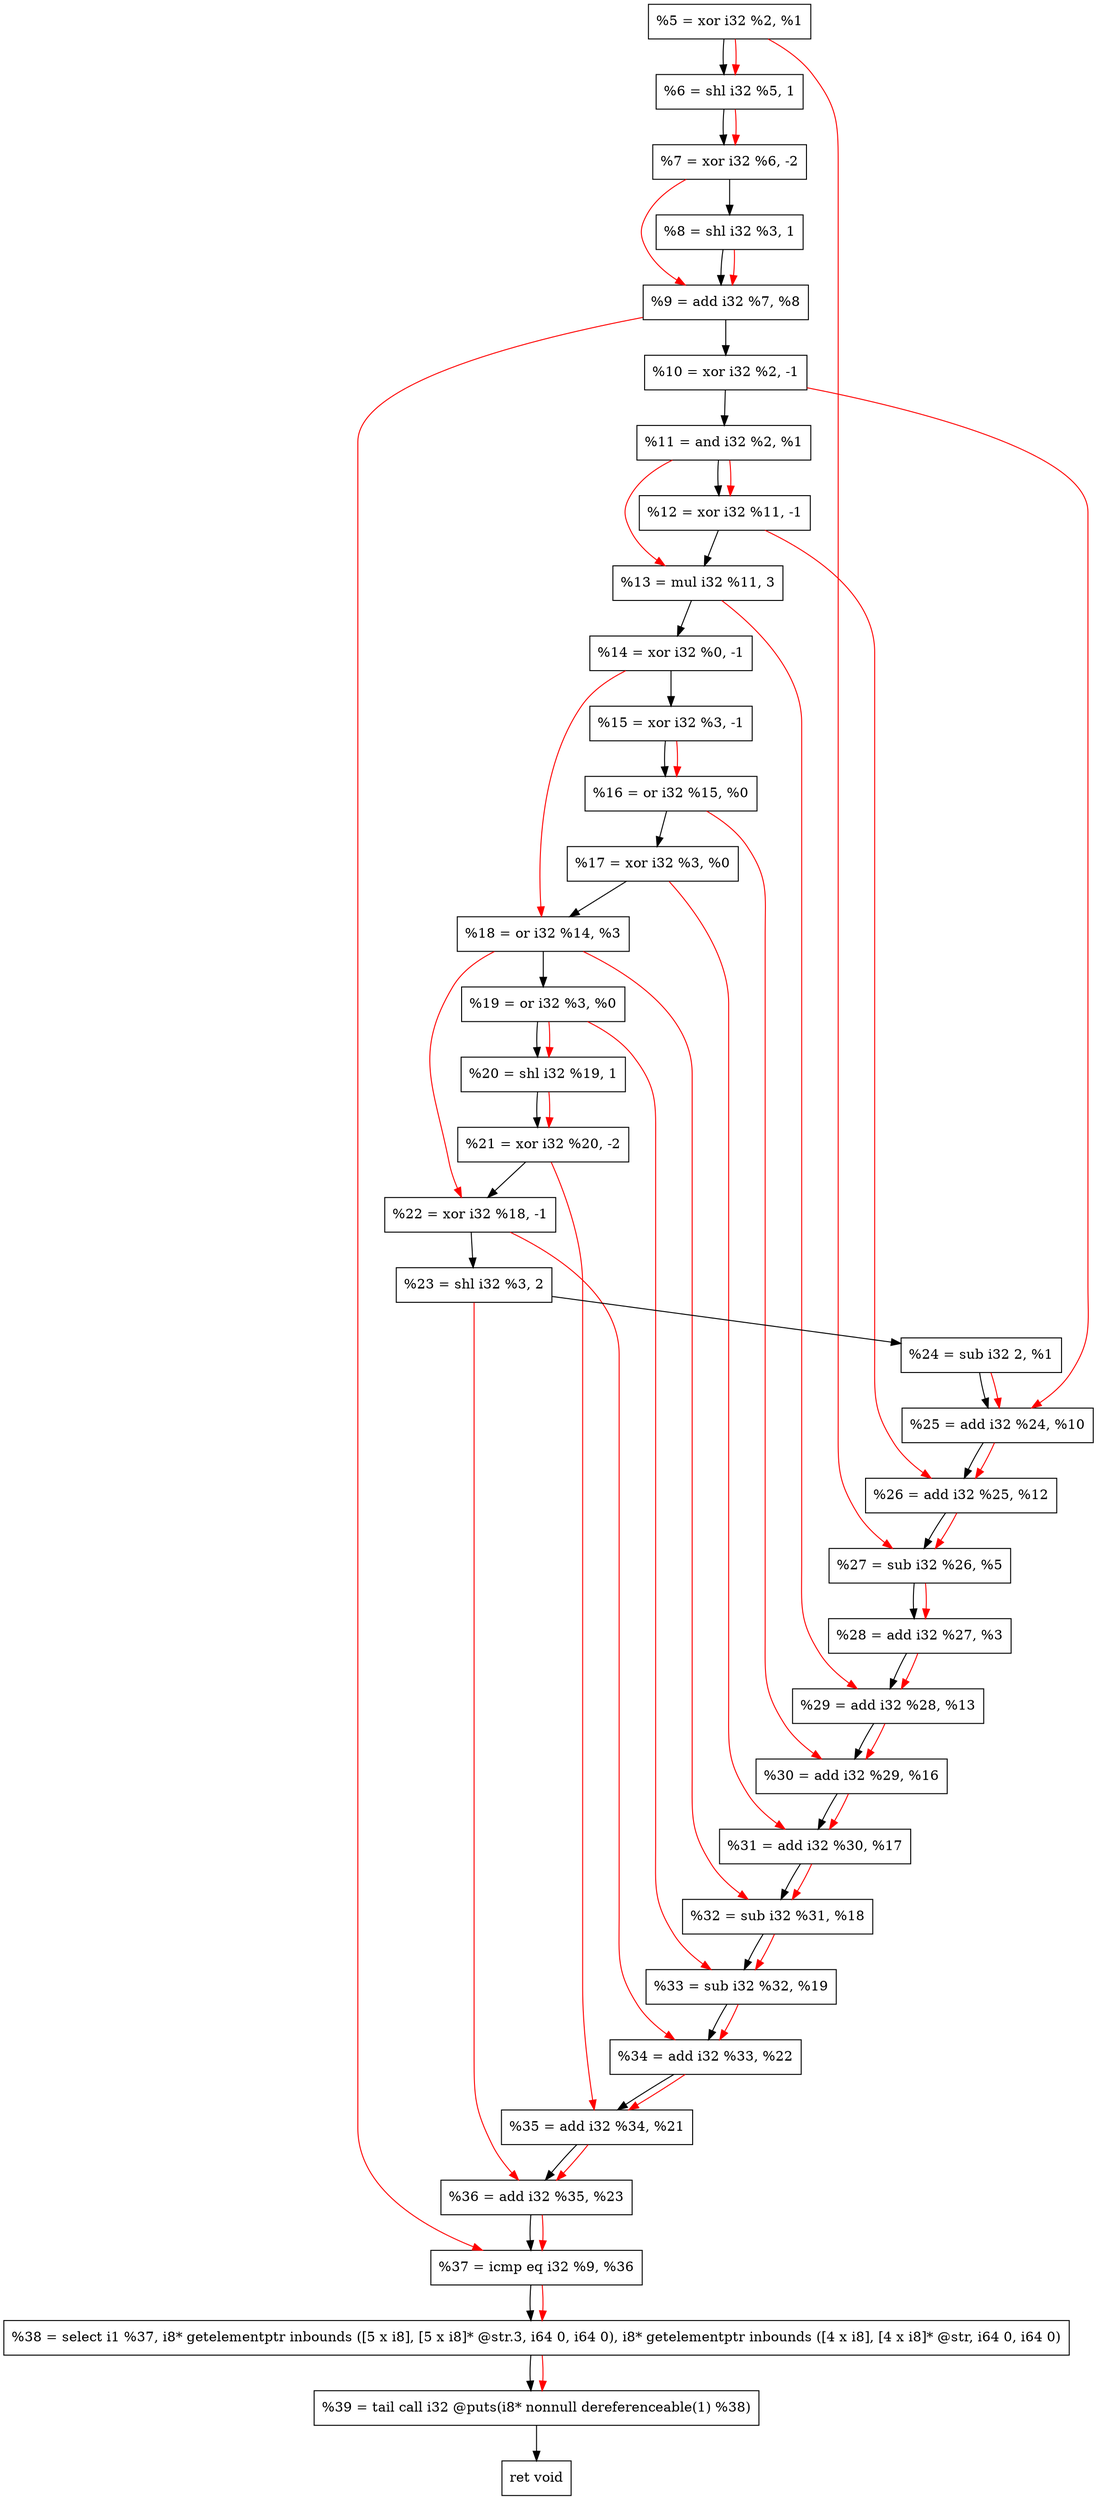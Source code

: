 digraph "DFG for'crackme' function" {
	Node0xa9c9c0[shape=record, label="  %5 = xor i32 %2, %1"];
	Node0xa9d040[shape=record, label="  %6 = shl i32 %5, 1"];
	Node0xa9d0e0[shape=record, label="  %7 = xor i32 %6, -2"];
	Node0xa9d150[shape=record, label="  %8 = shl i32 %3, 1"];
	Node0xa9d1c0[shape=record, label="  %9 = add i32 %7, %8"];
	Node0xa9d260[shape=record, label="  %10 = xor i32 %2, -1"];
	Node0xa9d2d0[shape=record, label="  %11 = and i32 %2, %1"];
	Node0xa9d340[shape=record, label="  %12 = xor i32 %11, -1"];
	Node0xa9d3e0[shape=record, label="  %13 = mul i32 %11, 3"];
	Node0xa9d450[shape=record, label="  %14 = xor i32 %0, -1"];
	Node0xa9d4c0[shape=record, label="  %15 = xor i32 %3, -1"];
	Node0xa9d530[shape=record, label="  %16 = or i32 %15, %0"];
	Node0xa9d5a0[shape=record, label="  %17 = xor i32 %3, %0"];
	Node0xa9d610[shape=record, label="  %18 = or i32 %14, %3"];
	Node0xa9d680[shape=record, label="  %19 = or i32 %3, %0"];
	Node0xa9d6f0[shape=record, label="  %20 = shl i32 %19, 1"];
	Node0xa9d760[shape=record, label="  %21 = xor i32 %20, -2"];
	Node0xa9d7d0[shape=record, label="  %22 = xor i32 %18, -1"];
	Node0xa9d870[shape=record, label="  %23 = shl i32 %3, 2"];
	Node0xa9d8e0[shape=record, label="  %24 = sub i32 2, %1"];
	Node0xa9d950[shape=record, label="  %25 = add i32 %24, %10"];
	Node0xa9d9c0[shape=record, label="  %26 = add i32 %25, %12"];
	Node0xa9da30[shape=record, label="  %27 = sub i32 %26, %5"];
	Node0xa9daa0[shape=record, label="  %28 = add i32 %27, %3"];
	Node0xa9db10[shape=record, label="  %29 = add i32 %28, %13"];
	Node0xa9db80[shape=record, label="  %30 = add i32 %29, %16"];
	Node0xa9dbf0[shape=record, label="  %31 = add i32 %30, %17"];
	Node0xa9dc60[shape=record, label="  %32 = sub i32 %31, %18"];
	Node0xa9dee0[shape=record, label="  %33 = sub i32 %32, %19"];
	Node0xa9df50[shape=record, label="  %34 = add i32 %33, %22"];
	Node0xa9dfc0[shape=record, label="  %35 = add i32 %34, %21"];
	Node0xa9e030[shape=record, label="  %36 = add i32 %35, %23"];
	Node0xa9e0a0[shape=record, label="  %37 = icmp eq i32 %9, %36"];
	Node0xa3d268[shape=record, label="  %38 = select i1 %37, i8* getelementptr inbounds ([5 x i8], [5 x i8]* @str.3, i64 0, i64 0), i8* getelementptr inbounds ([4 x i8], [4 x i8]* @str, i64 0, i64 0)"];
	Node0xa9e540[shape=record, label="  %39 = tail call i32 @puts(i8* nonnull dereferenceable(1) %38)"];
	Node0xa9e590[shape=record, label="  ret void"];
	Node0xa9c9c0 -> Node0xa9d040;
	Node0xa9d040 -> Node0xa9d0e0;
	Node0xa9d0e0 -> Node0xa9d150;
	Node0xa9d150 -> Node0xa9d1c0;
	Node0xa9d1c0 -> Node0xa9d260;
	Node0xa9d260 -> Node0xa9d2d0;
	Node0xa9d2d0 -> Node0xa9d340;
	Node0xa9d340 -> Node0xa9d3e0;
	Node0xa9d3e0 -> Node0xa9d450;
	Node0xa9d450 -> Node0xa9d4c0;
	Node0xa9d4c0 -> Node0xa9d530;
	Node0xa9d530 -> Node0xa9d5a0;
	Node0xa9d5a0 -> Node0xa9d610;
	Node0xa9d610 -> Node0xa9d680;
	Node0xa9d680 -> Node0xa9d6f0;
	Node0xa9d6f0 -> Node0xa9d760;
	Node0xa9d760 -> Node0xa9d7d0;
	Node0xa9d7d0 -> Node0xa9d870;
	Node0xa9d870 -> Node0xa9d8e0;
	Node0xa9d8e0 -> Node0xa9d950;
	Node0xa9d950 -> Node0xa9d9c0;
	Node0xa9d9c0 -> Node0xa9da30;
	Node0xa9da30 -> Node0xa9daa0;
	Node0xa9daa0 -> Node0xa9db10;
	Node0xa9db10 -> Node0xa9db80;
	Node0xa9db80 -> Node0xa9dbf0;
	Node0xa9dbf0 -> Node0xa9dc60;
	Node0xa9dc60 -> Node0xa9dee0;
	Node0xa9dee0 -> Node0xa9df50;
	Node0xa9df50 -> Node0xa9dfc0;
	Node0xa9dfc0 -> Node0xa9e030;
	Node0xa9e030 -> Node0xa9e0a0;
	Node0xa9e0a0 -> Node0xa3d268;
	Node0xa3d268 -> Node0xa9e540;
	Node0xa9e540 -> Node0xa9e590;
edge [color=red]
	Node0xa9c9c0 -> Node0xa9d040;
	Node0xa9d040 -> Node0xa9d0e0;
	Node0xa9d0e0 -> Node0xa9d1c0;
	Node0xa9d150 -> Node0xa9d1c0;
	Node0xa9d2d0 -> Node0xa9d340;
	Node0xa9d2d0 -> Node0xa9d3e0;
	Node0xa9d4c0 -> Node0xa9d530;
	Node0xa9d450 -> Node0xa9d610;
	Node0xa9d680 -> Node0xa9d6f0;
	Node0xa9d6f0 -> Node0xa9d760;
	Node0xa9d610 -> Node0xa9d7d0;
	Node0xa9d8e0 -> Node0xa9d950;
	Node0xa9d260 -> Node0xa9d950;
	Node0xa9d950 -> Node0xa9d9c0;
	Node0xa9d340 -> Node0xa9d9c0;
	Node0xa9d9c0 -> Node0xa9da30;
	Node0xa9c9c0 -> Node0xa9da30;
	Node0xa9da30 -> Node0xa9daa0;
	Node0xa9daa0 -> Node0xa9db10;
	Node0xa9d3e0 -> Node0xa9db10;
	Node0xa9db10 -> Node0xa9db80;
	Node0xa9d530 -> Node0xa9db80;
	Node0xa9db80 -> Node0xa9dbf0;
	Node0xa9d5a0 -> Node0xa9dbf0;
	Node0xa9dbf0 -> Node0xa9dc60;
	Node0xa9d610 -> Node0xa9dc60;
	Node0xa9dc60 -> Node0xa9dee0;
	Node0xa9d680 -> Node0xa9dee0;
	Node0xa9dee0 -> Node0xa9df50;
	Node0xa9d7d0 -> Node0xa9df50;
	Node0xa9df50 -> Node0xa9dfc0;
	Node0xa9d760 -> Node0xa9dfc0;
	Node0xa9dfc0 -> Node0xa9e030;
	Node0xa9d870 -> Node0xa9e030;
	Node0xa9d1c0 -> Node0xa9e0a0;
	Node0xa9e030 -> Node0xa9e0a0;
	Node0xa9e0a0 -> Node0xa3d268;
	Node0xa3d268 -> Node0xa9e540;
}
